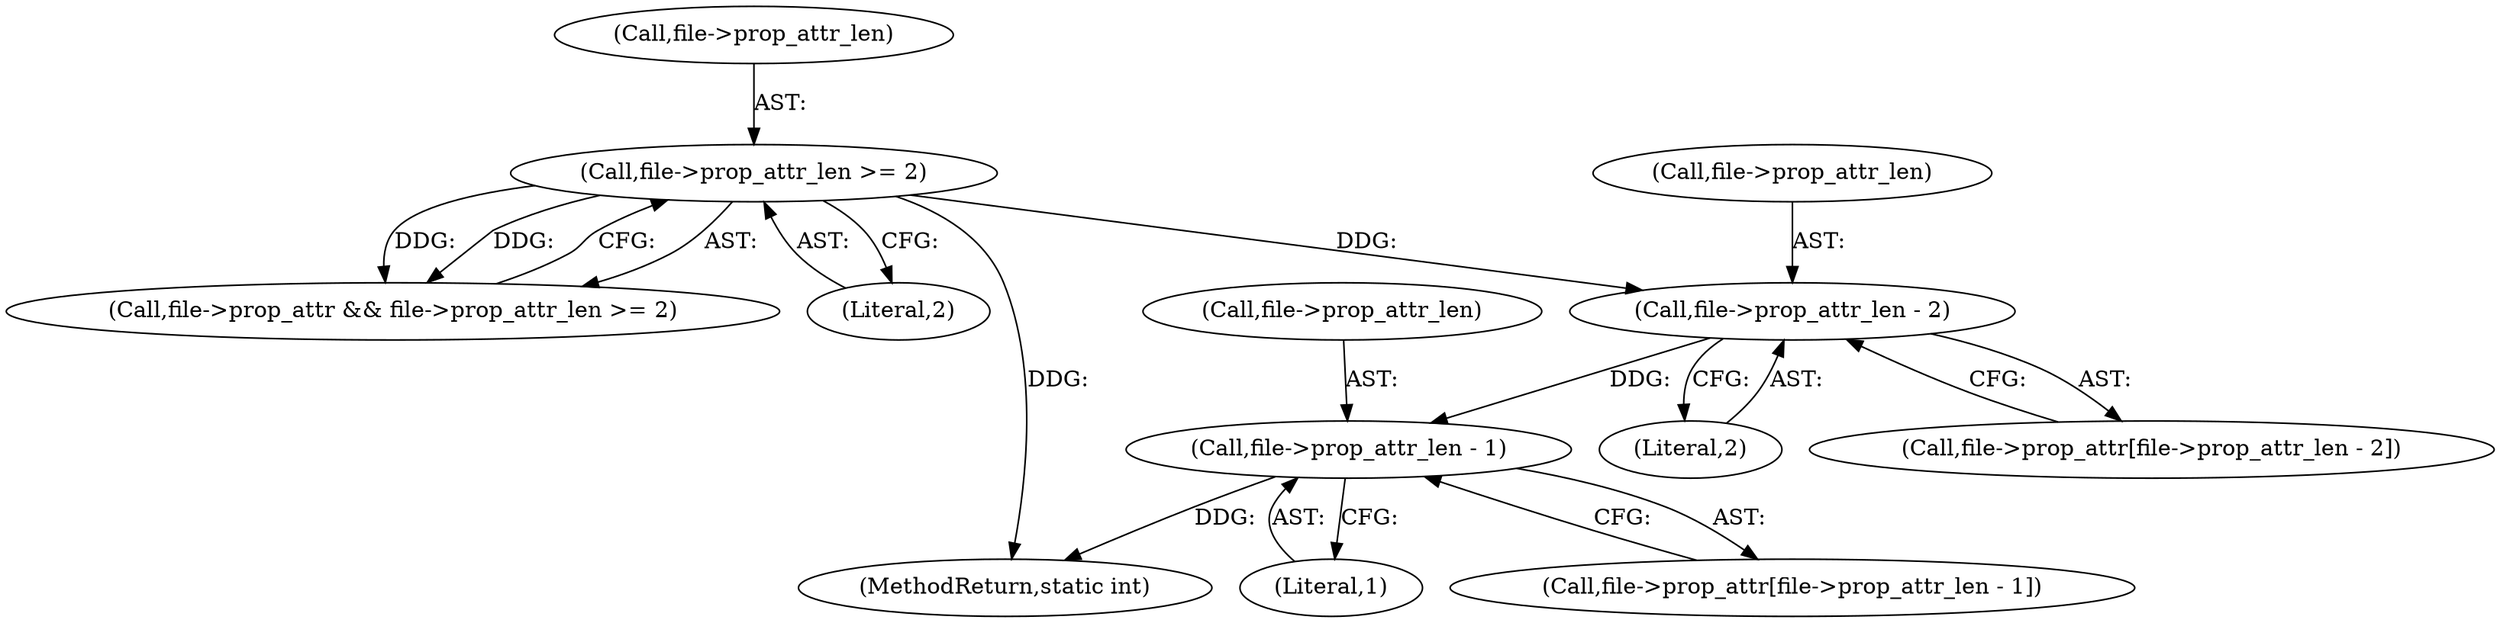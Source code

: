 digraph "0_OpenSC_360e95d45ac4123255a4c796db96337f332160ad#diff-d643a0fa169471dbf2912f4866dc49c5_6@pointer" {
"1000262" [label="(Call,file->prop_attr_len - 1)"];
"1000245" [label="(Call,file->prop_attr_len - 2)"];
"1000227" [label="(Call,file->prop_attr_len >= 2)"];
"1000246" [label="(Call,file->prop_attr_len)"];
"1000262" [label="(Call,file->prop_attr_len - 1)"];
"1000227" [label="(Call,file->prop_attr_len >= 2)"];
"1000266" [label="(Literal,1)"];
"1000263" [label="(Call,file->prop_attr_len)"];
"1000223" [label="(Call,file->prop_attr && file->prop_attr_len >= 2)"];
"1000258" [label="(Call,file->prop_attr[file->prop_attr_len - 1])"];
"1000231" [label="(Literal,2)"];
"1000249" [label="(Literal,2)"];
"1000245" [label="(Call,file->prop_attr_len - 2)"];
"1001087" [label="(MethodReturn,static int)"];
"1000228" [label="(Call,file->prop_attr_len)"];
"1000241" [label="(Call,file->prop_attr[file->prop_attr_len - 2])"];
"1000262" -> "1000258"  [label="AST: "];
"1000262" -> "1000266"  [label="CFG: "];
"1000263" -> "1000262"  [label="AST: "];
"1000266" -> "1000262"  [label="AST: "];
"1000258" -> "1000262"  [label="CFG: "];
"1000262" -> "1001087"  [label="DDG: "];
"1000245" -> "1000262"  [label="DDG: "];
"1000245" -> "1000241"  [label="AST: "];
"1000245" -> "1000249"  [label="CFG: "];
"1000246" -> "1000245"  [label="AST: "];
"1000249" -> "1000245"  [label="AST: "];
"1000241" -> "1000245"  [label="CFG: "];
"1000227" -> "1000245"  [label="DDG: "];
"1000227" -> "1000223"  [label="AST: "];
"1000227" -> "1000231"  [label="CFG: "];
"1000228" -> "1000227"  [label="AST: "];
"1000231" -> "1000227"  [label="AST: "];
"1000223" -> "1000227"  [label="CFG: "];
"1000227" -> "1001087"  [label="DDG: "];
"1000227" -> "1000223"  [label="DDG: "];
"1000227" -> "1000223"  [label="DDG: "];
}
